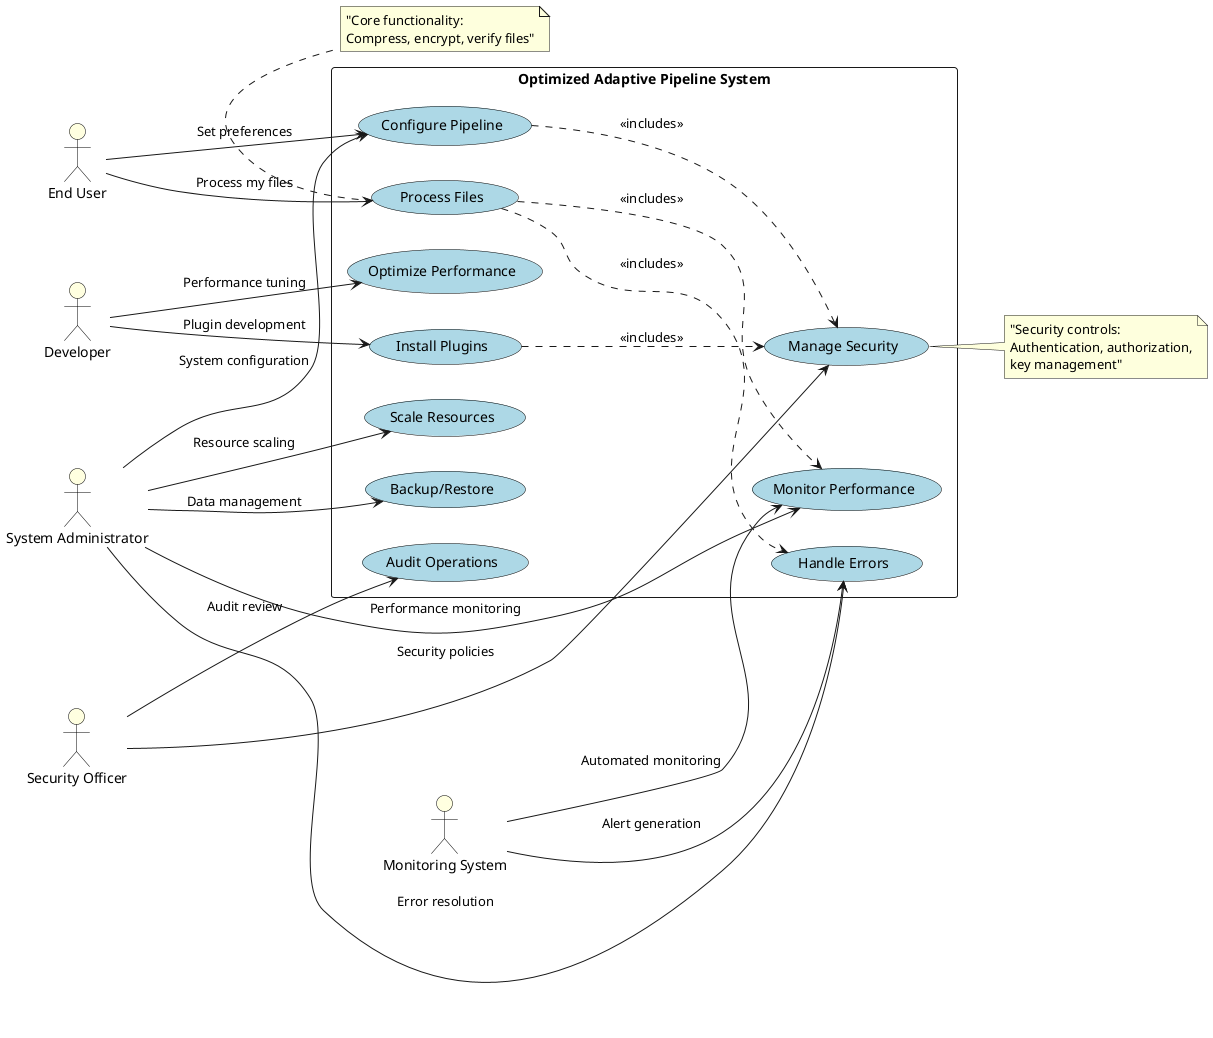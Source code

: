 @startuml use_case_diagram
skinparam usecase {
    BackgroundColor lightblue
    BorderColor black
}

skinparam actor {
    BackgroundColor lightyellow
    BorderColor black
}

left to right direction

actor "End User" as User
actor "System Administrator" as Admin
actor "Security Officer" as SecOfficer
actor "Developer" as Dev
actor "Monitoring System" as Monitor

rectangle "Optimized Adaptive Pipeline System" {
    usecase "Process Files" as UC1
    usecase "Configure Pipeline" as UC2
    usecase "Monitor Performance" as UC3
    usecase "Manage Security" as UC4
    usecase "Install Plugins" as UC5
    usecase "Handle Errors" as UC6
    usecase "Backup/Restore" as UC7
    usecase "Audit Operations" as UC8
    usecase "Optimize Performance" as UC9
    usecase "Scale Resources" as UC10
}

' User interactions
User --> UC1 : "Process my files"
User --> UC2 : "Set preferences"

' Admin interactions  
Admin --> UC2 : "System configuration"
Admin --> UC3 : "Performance monitoring"
Admin --> UC6 : "Error resolution"
Admin --> UC7 : "Data management"
Admin --> UC10 : "Resource scaling"

' Security Officer interactions
SecOfficer --> UC4 : "Security policies"
SecOfficer --> UC8 : "Audit review"

' Developer interactions
Dev --> UC5 : "Plugin development"
Dev --> UC9 : "Performance tuning"

' System interactions
Monitor --> UC3 : "Automated monitoring"
Monitor --> UC6 : "Alert generation"

' Use case relationships
UC1 ..> UC6 : <<includes>>
UC1 ..> UC3 : <<includes>>
UC2 ..> UC4 : <<includes>>
UC5 ..> UC4 : <<includes>>

note bottom of UC1 : "Core functionality:\nCompress, encrypt, verify files"
note right of UC4 : "Security controls:\nAuthentication, authorization,\nkey management"

@enduml